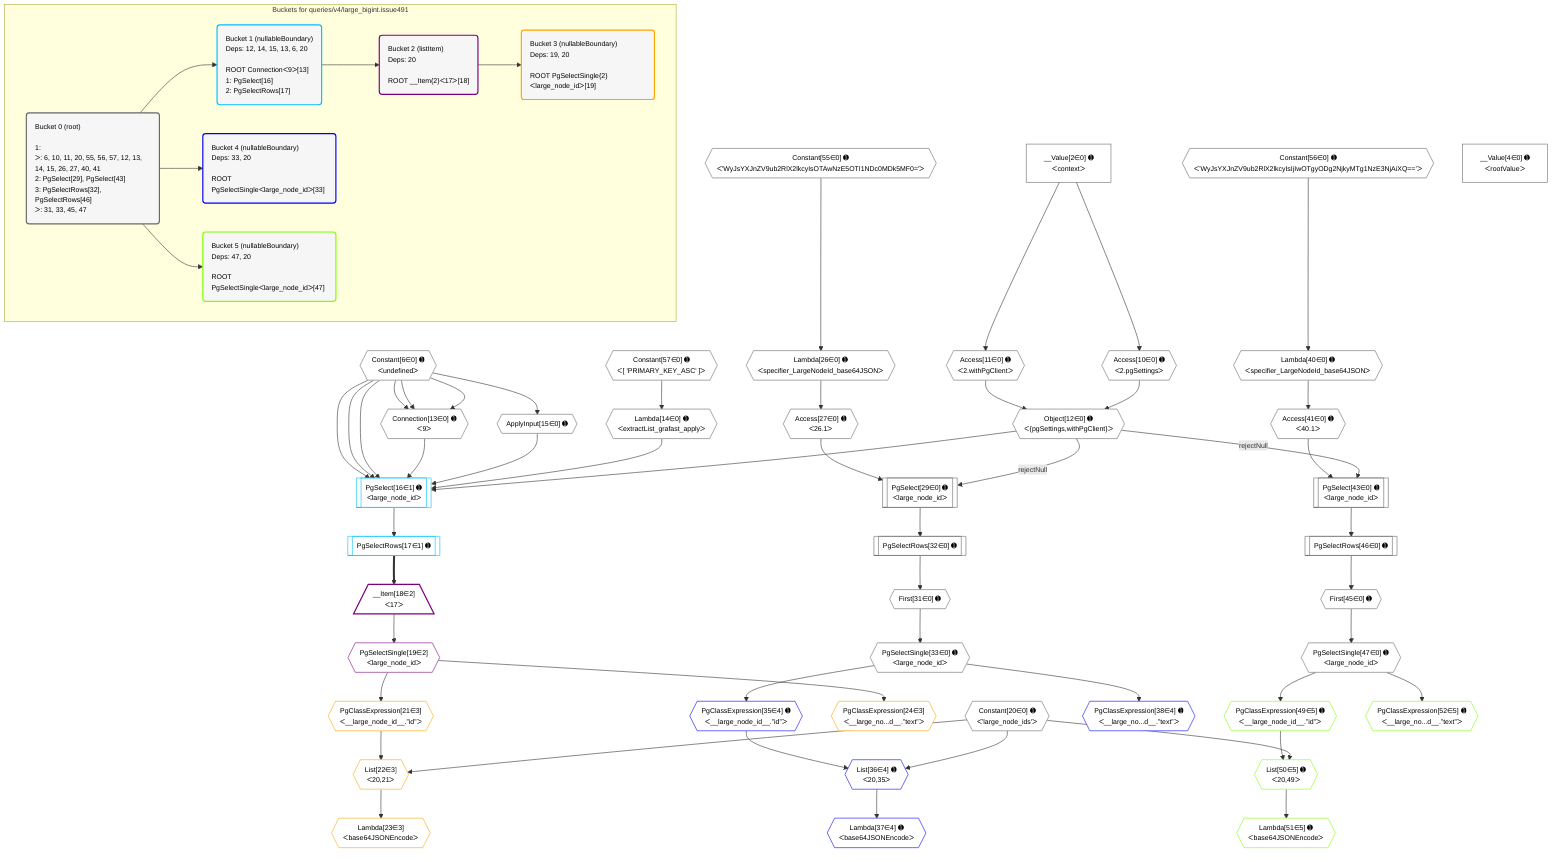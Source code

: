 %%{init: {'themeVariables': { 'fontSize': '12px'}}}%%
graph TD
    classDef path fill:#eee,stroke:#000,color:#000
    classDef plan fill:#fff,stroke-width:1px,color:#000
    classDef itemplan fill:#fff,stroke-width:2px,color:#000
    classDef unbatchedplan fill:#dff,stroke-width:1px,color:#000
    classDef sideeffectplan fill:#fcc,stroke-width:2px,color:#000
    classDef bucket fill:#f6f6f6,color:#000,stroke-width:2px,text-align:left


    %% plan dependencies
    Connection13{{"Connection[13∈0] ➊<br />ᐸ9ᐳ"}}:::plan
    Constant6{{"Constant[6∈0] ➊<br />ᐸundefinedᐳ"}}:::plan
    Constant6 & Constant6 & Constant6 --> Connection13
    Object12{{"Object[12∈0] ➊<br />ᐸ{pgSettings,withPgClient}ᐳ"}}:::plan
    Access10{{"Access[10∈0] ➊<br />ᐸ2.pgSettingsᐳ"}}:::plan
    Access11{{"Access[11∈0] ➊<br />ᐸ2.withPgClientᐳ"}}:::plan
    Access10 & Access11 --> Object12
    PgSelect29[["PgSelect[29∈0] ➊<br />ᐸlarge_node_idᐳ"]]:::plan
    Access27{{"Access[27∈0] ➊<br />ᐸ26.1ᐳ"}}:::plan
    Object12 -->|rejectNull| PgSelect29
    Access27 --> PgSelect29
    PgSelect43[["PgSelect[43∈0] ➊<br />ᐸlarge_node_idᐳ"]]:::plan
    Access41{{"Access[41∈0] ➊<br />ᐸ40.1ᐳ"}}:::plan
    Object12 -->|rejectNull| PgSelect43
    Access41 --> PgSelect43
    __Value2["__Value[2∈0] ➊<br />ᐸcontextᐳ"]:::plan
    __Value2 --> Access10
    __Value2 --> Access11
    Lambda14{{"Lambda[14∈0] ➊<br />ᐸextractList_grafast_applyᐳ"}}:::plan
    Constant57{{"Constant[57∈0] ➊<br />ᐸ[ 'PRIMARY_KEY_ASC' ]ᐳ"}}:::plan
    Constant57 --> Lambda14
    ApplyInput15{{"ApplyInput[15∈0] ➊"}}:::plan
    Constant6 --> ApplyInput15
    Lambda26{{"Lambda[26∈0] ➊<br />ᐸspecifier_LargeNodeId_base64JSONᐳ"}}:::plan
    Constant55{{"Constant[55∈0] ➊<br />ᐸ'WyJsYXJnZV9ub2RlX2lkcyIsOTAwNzE5OTI1NDc0MDk5MF0='ᐳ"}}:::plan
    Constant55 --> Lambda26
    Lambda26 --> Access27
    First31{{"First[31∈0] ➊"}}:::plan
    PgSelectRows32[["PgSelectRows[32∈0] ➊"]]:::plan
    PgSelectRows32 --> First31
    PgSelect29 --> PgSelectRows32
    PgSelectSingle33{{"PgSelectSingle[33∈0] ➊<br />ᐸlarge_node_idᐳ"}}:::plan
    First31 --> PgSelectSingle33
    Lambda40{{"Lambda[40∈0] ➊<br />ᐸspecifier_LargeNodeId_base64JSONᐳ"}}:::plan
    Constant56{{"Constant[56∈0] ➊<br />ᐸ'WyJsYXJnZV9ub2RlX2lkcyIsIjIwOTgyODg2NjkyMTg1NzE3NjAiXQ=='ᐳ"}}:::plan
    Constant56 --> Lambda40
    Lambda40 --> Access41
    First45{{"First[45∈0] ➊"}}:::plan
    PgSelectRows46[["PgSelectRows[46∈0] ➊"]]:::plan
    PgSelectRows46 --> First45
    PgSelect43 --> PgSelectRows46
    PgSelectSingle47{{"PgSelectSingle[47∈0] ➊<br />ᐸlarge_node_idᐳ"}}:::plan
    First45 --> PgSelectSingle47
    __Value4["__Value[4∈0] ➊<br />ᐸrootValueᐳ"]:::plan
    Constant20{{"Constant[20∈0] ➊<br />ᐸ'large_node_ids'ᐳ"}}:::plan
    PgSelect16[["PgSelect[16∈1] ➊<br />ᐸlarge_node_idᐳ"]]:::plan
    Object12 & Lambda14 & ApplyInput15 & Connection13 & Constant6 & Constant6 & Constant6 --> PgSelect16
    PgSelectRows17[["PgSelectRows[17∈1] ➊"]]:::plan
    PgSelect16 --> PgSelectRows17
    __Item18[/"__Item[18∈2]<br />ᐸ17ᐳ"\]:::itemplan
    PgSelectRows17 ==> __Item18
    PgSelectSingle19{{"PgSelectSingle[19∈2]<br />ᐸlarge_node_idᐳ"}}:::plan
    __Item18 --> PgSelectSingle19
    List22{{"List[22∈3]<br />ᐸ20,21ᐳ"}}:::plan
    PgClassExpression21{{"PgClassExpression[21∈3]<br />ᐸ__large_node_id__.”id”ᐳ"}}:::plan
    Constant20 & PgClassExpression21 --> List22
    PgSelectSingle19 --> PgClassExpression21
    Lambda23{{"Lambda[23∈3]<br />ᐸbase64JSONEncodeᐳ"}}:::plan
    List22 --> Lambda23
    PgClassExpression24{{"PgClassExpression[24∈3]<br />ᐸ__large_no...d__.”text”ᐳ"}}:::plan
    PgSelectSingle19 --> PgClassExpression24
    List36{{"List[36∈4] ➊<br />ᐸ20,35ᐳ"}}:::plan
    PgClassExpression35{{"PgClassExpression[35∈4] ➊<br />ᐸ__large_node_id__.”id”ᐳ"}}:::plan
    Constant20 & PgClassExpression35 --> List36
    PgSelectSingle33 --> PgClassExpression35
    Lambda37{{"Lambda[37∈4] ➊<br />ᐸbase64JSONEncodeᐳ"}}:::plan
    List36 --> Lambda37
    PgClassExpression38{{"PgClassExpression[38∈4] ➊<br />ᐸ__large_no...d__.”text”ᐳ"}}:::plan
    PgSelectSingle33 --> PgClassExpression38
    List50{{"List[50∈5] ➊<br />ᐸ20,49ᐳ"}}:::plan
    PgClassExpression49{{"PgClassExpression[49∈5] ➊<br />ᐸ__large_node_id__.”id”ᐳ"}}:::plan
    Constant20 & PgClassExpression49 --> List50
    PgSelectSingle47 --> PgClassExpression49
    Lambda51{{"Lambda[51∈5] ➊<br />ᐸbase64JSONEncodeᐳ"}}:::plan
    List50 --> Lambda51
    PgClassExpression52{{"PgClassExpression[52∈5] ➊<br />ᐸ__large_no...d__.”text”ᐳ"}}:::plan
    PgSelectSingle47 --> PgClassExpression52

    %% define steps

    subgraph "Buckets for queries/v4/large_bigint.issue491"
    Bucket0("Bucket 0 (root)<br /><br />1: <br />ᐳ: 6, 10, 11, 20, 55, 56, 57, 12, 13, 14, 15, 26, 27, 40, 41<br />2: PgSelect[29], PgSelect[43]<br />3: PgSelectRows[32], PgSelectRows[46]<br />ᐳ: 31, 33, 45, 47"):::bucket
    classDef bucket0 stroke:#696969
    class Bucket0,__Value2,__Value4,Constant6,Access10,Access11,Object12,Connection13,Lambda14,ApplyInput15,Constant20,Lambda26,Access27,PgSelect29,First31,PgSelectRows32,PgSelectSingle33,Lambda40,Access41,PgSelect43,First45,PgSelectRows46,PgSelectSingle47,Constant55,Constant56,Constant57 bucket0
    Bucket1("Bucket 1 (nullableBoundary)<br />Deps: 12, 14, 15, 13, 6, 20<br /><br />ROOT Connectionᐸ9ᐳ[13]<br />1: PgSelect[16]<br />2: PgSelectRows[17]"):::bucket
    classDef bucket1 stroke:#00bfff
    class Bucket1,PgSelect16,PgSelectRows17 bucket1
    Bucket2("Bucket 2 (listItem)<br />Deps: 20<br /><br />ROOT __Item{2}ᐸ17ᐳ[18]"):::bucket
    classDef bucket2 stroke:#7f007f
    class Bucket2,__Item18,PgSelectSingle19 bucket2
    Bucket3("Bucket 3 (nullableBoundary)<br />Deps: 19, 20<br /><br />ROOT PgSelectSingle{2}ᐸlarge_node_idᐳ[19]"):::bucket
    classDef bucket3 stroke:#ffa500
    class Bucket3,PgClassExpression21,List22,Lambda23,PgClassExpression24 bucket3
    Bucket4("Bucket 4 (nullableBoundary)<br />Deps: 33, 20<br /><br />ROOT PgSelectSingleᐸlarge_node_idᐳ[33]"):::bucket
    classDef bucket4 stroke:#0000ff
    class Bucket4,PgClassExpression35,List36,Lambda37,PgClassExpression38 bucket4
    Bucket5("Bucket 5 (nullableBoundary)<br />Deps: 47, 20<br /><br />ROOT PgSelectSingleᐸlarge_node_idᐳ[47]"):::bucket
    classDef bucket5 stroke:#7fff00
    class Bucket5,PgClassExpression49,List50,Lambda51,PgClassExpression52 bucket5
    Bucket0 --> Bucket1 & Bucket4 & Bucket5
    Bucket1 --> Bucket2
    Bucket2 --> Bucket3
    end